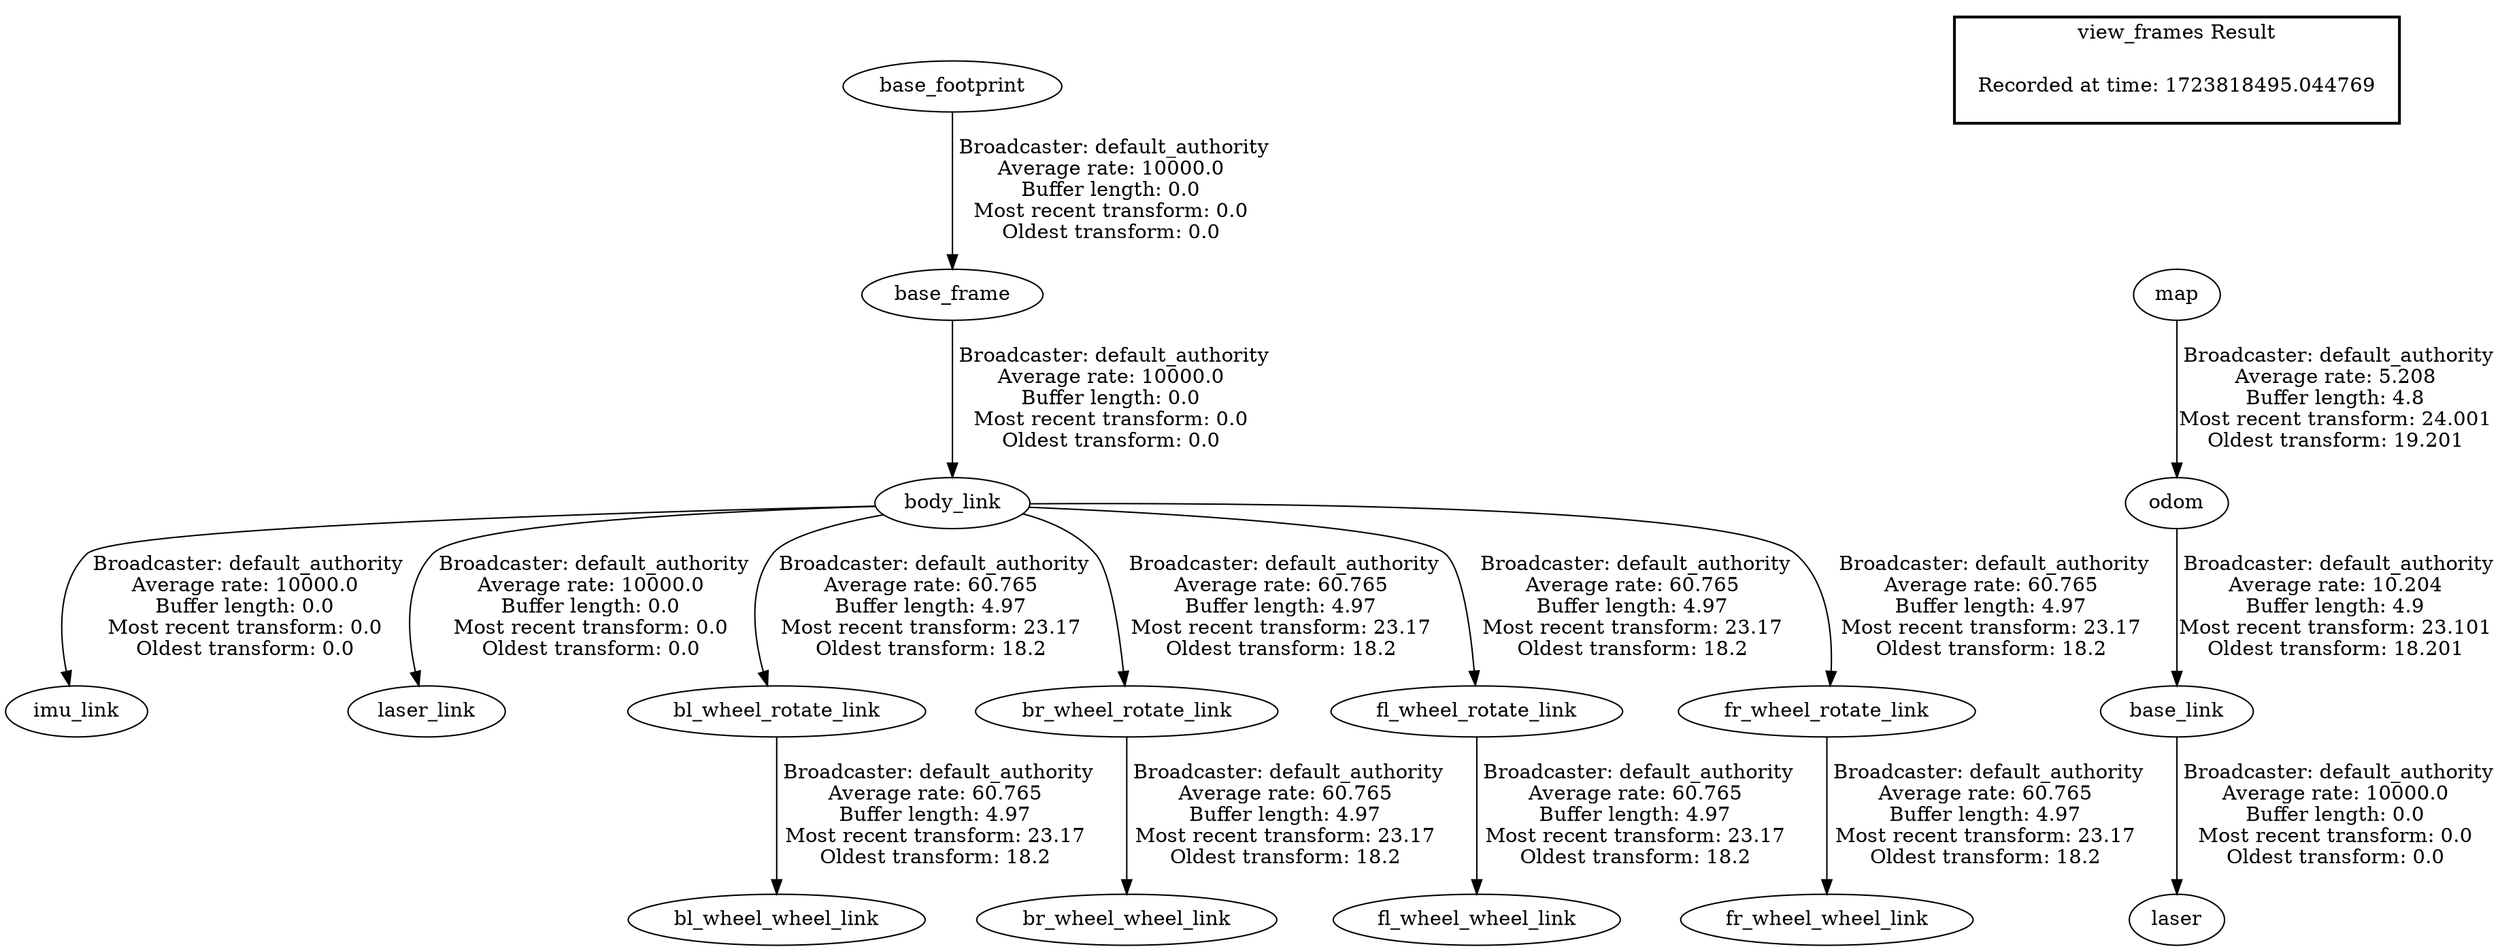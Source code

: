 digraph G {
"base_footprint" -> "base_frame"[label=" Broadcaster: default_authority\nAverage rate: 10000.0\nBuffer length: 0.0\nMost recent transform: 0.0\nOldest transform: 0.0\n"];
"base_frame" -> "body_link"[label=" Broadcaster: default_authority\nAverage rate: 10000.0\nBuffer length: 0.0\nMost recent transform: 0.0\nOldest transform: 0.0\n"];
"body_link" -> "imu_link"[label=" Broadcaster: default_authority\nAverage rate: 10000.0\nBuffer length: 0.0\nMost recent transform: 0.0\nOldest transform: 0.0\n"];
"body_link" -> "laser_link"[label=" Broadcaster: default_authority\nAverage rate: 10000.0\nBuffer length: 0.0\nMost recent transform: 0.0\nOldest transform: 0.0\n"];
"base_link" -> "laser"[label=" Broadcaster: default_authority\nAverage rate: 10000.0\nBuffer length: 0.0\nMost recent transform: 0.0\nOldest transform: 0.0\n"];
"odom" -> "base_link"[label=" Broadcaster: default_authority\nAverage rate: 10.204\nBuffer length: 4.9\nMost recent transform: 23.101\nOldest transform: 18.201\n"];
"body_link" -> "bl_wheel_rotate_link"[label=" Broadcaster: default_authority\nAverage rate: 60.765\nBuffer length: 4.97\nMost recent transform: 23.17\nOldest transform: 18.2\n"];
"bl_wheel_rotate_link" -> "bl_wheel_wheel_link"[label=" Broadcaster: default_authority\nAverage rate: 60.765\nBuffer length: 4.97\nMost recent transform: 23.17\nOldest transform: 18.2\n"];
"body_link" -> "br_wheel_rotate_link"[label=" Broadcaster: default_authority\nAverage rate: 60.765\nBuffer length: 4.97\nMost recent transform: 23.17\nOldest transform: 18.2\n"];
"br_wheel_rotate_link" -> "br_wheel_wheel_link"[label=" Broadcaster: default_authority\nAverage rate: 60.765\nBuffer length: 4.97\nMost recent transform: 23.17\nOldest transform: 18.2\n"];
"body_link" -> "fl_wheel_rotate_link"[label=" Broadcaster: default_authority\nAverage rate: 60.765\nBuffer length: 4.97\nMost recent transform: 23.17\nOldest transform: 18.2\n"];
"fl_wheel_rotate_link" -> "fl_wheel_wheel_link"[label=" Broadcaster: default_authority\nAverage rate: 60.765\nBuffer length: 4.97\nMost recent transform: 23.17\nOldest transform: 18.2\n"];
"body_link" -> "fr_wheel_rotate_link"[label=" Broadcaster: default_authority\nAverage rate: 60.765\nBuffer length: 4.97\nMost recent transform: 23.17\nOldest transform: 18.2\n"];
"fr_wheel_rotate_link" -> "fr_wheel_wheel_link"[label=" Broadcaster: default_authority\nAverage rate: 60.765\nBuffer length: 4.97\nMost recent transform: 23.17\nOldest transform: 18.2\n"];
"map" -> "odom"[label=" Broadcaster: default_authority\nAverage rate: 5.208\nBuffer length: 4.8\nMost recent transform: 24.001\nOldest transform: 19.201\n"];
edge [style=invis];
 subgraph cluster_legend { style=bold; color=black; label ="view_frames Result";
"Recorded at time: 1723818495.044769"[ shape=plaintext ] ;
}->"map";
}